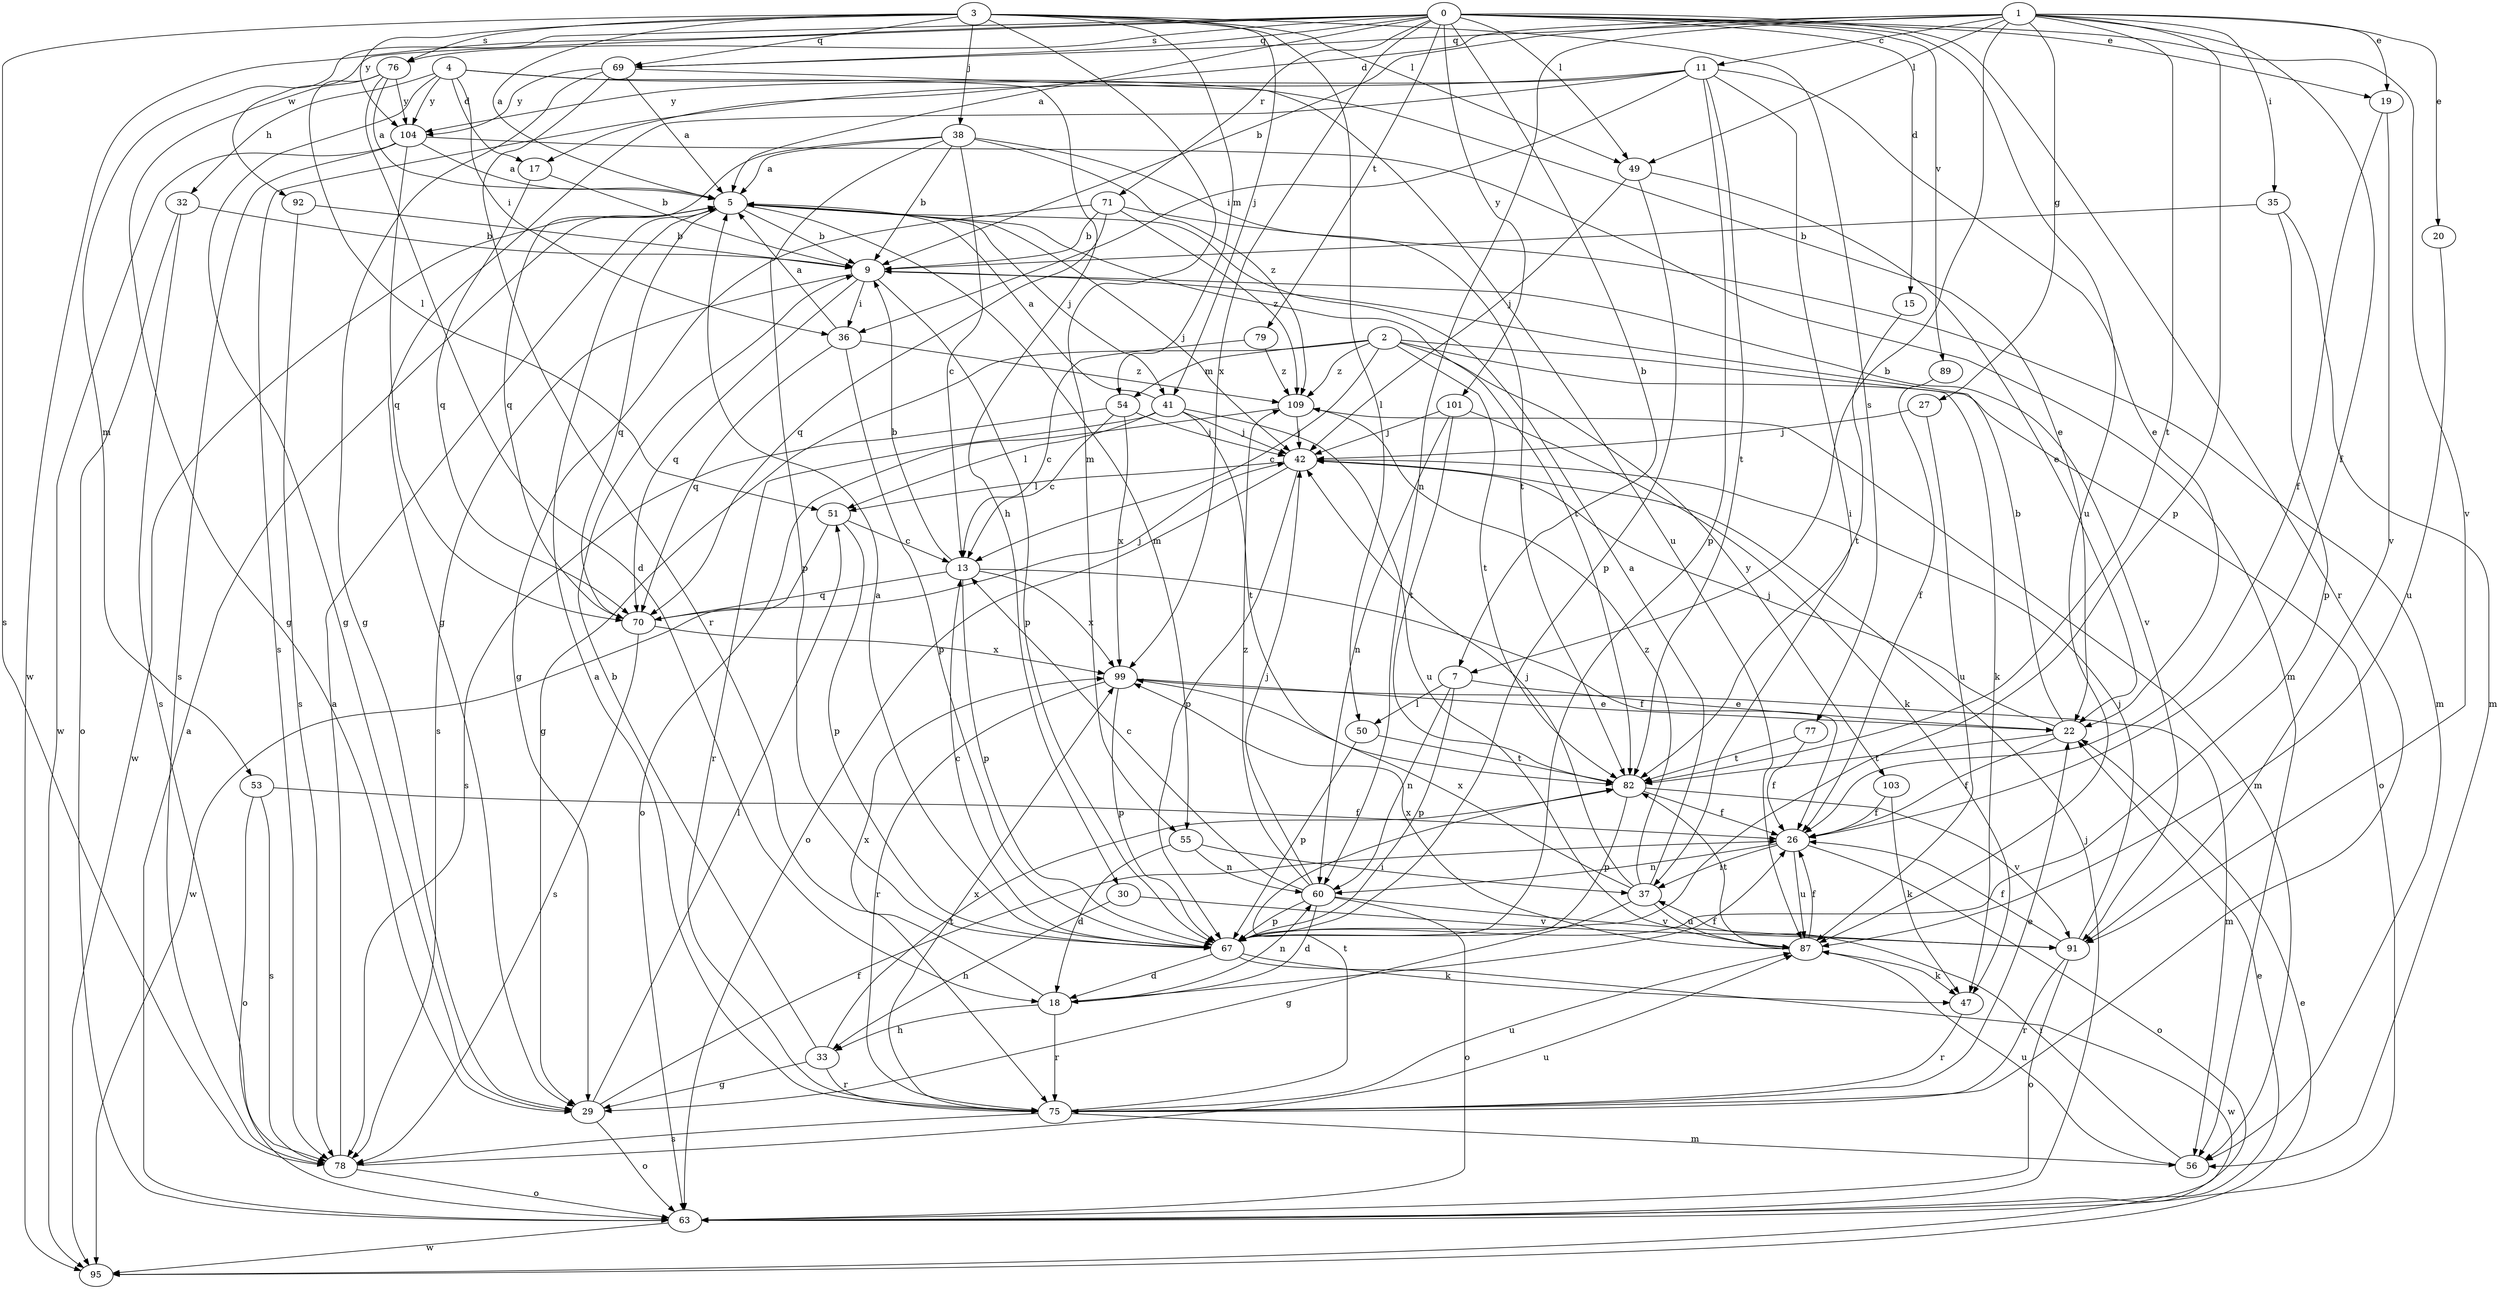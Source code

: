 strict digraph  {
0;
1;
2;
3;
4;
5;
7;
9;
11;
13;
15;
17;
18;
19;
20;
22;
26;
27;
29;
30;
32;
33;
35;
36;
37;
38;
41;
42;
47;
49;
50;
51;
53;
54;
55;
56;
60;
63;
67;
69;
70;
71;
75;
76;
77;
78;
79;
82;
87;
89;
91;
92;
95;
99;
101;
103;
104;
109;
0 -> 5  [label=a];
0 -> 7  [label=b];
0 -> 15  [label=d];
0 -> 19  [label=e];
0 -> 49  [label=l];
0 -> 53  [label=m];
0 -> 69  [label=q];
0 -> 71  [label=r];
0 -> 75  [label=r];
0 -> 76  [label=s];
0 -> 79  [label=t];
0 -> 87  [label=u];
0 -> 89  [label=v];
0 -> 91  [label=v];
0 -> 92  [label=w];
0 -> 95  [label=w];
0 -> 99  [label=x];
0 -> 101  [label=y];
1 -> 7  [label=b];
1 -> 9  [label=b];
1 -> 11  [label=c];
1 -> 17  [label=d];
1 -> 19  [label=e];
1 -> 20  [label=e];
1 -> 26  [label=f];
1 -> 27  [label=g];
1 -> 35  [label=i];
1 -> 49  [label=l];
1 -> 60  [label=n];
1 -> 67  [label=p];
1 -> 69  [label=q];
1 -> 82  [label=t];
2 -> 13  [label=c];
2 -> 29  [label=g];
2 -> 47  [label=k];
2 -> 54  [label=m];
2 -> 63  [label=o];
2 -> 82  [label=t];
2 -> 103  [label=y];
2 -> 109  [label=z];
3 -> 5  [label=a];
3 -> 38  [label=j];
3 -> 41  [label=j];
3 -> 49  [label=l];
3 -> 50  [label=l];
3 -> 54  [label=m];
3 -> 55  [label=m];
3 -> 69  [label=q];
3 -> 76  [label=s];
3 -> 77  [label=s];
3 -> 78  [label=s];
3 -> 104  [label=y];
4 -> 17  [label=d];
4 -> 22  [label=e];
4 -> 29  [label=g];
4 -> 30  [label=h];
4 -> 32  [label=h];
4 -> 36  [label=i];
4 -> 104  [label=y];
5 -> 9  [label=b];
5 -> 41  [label=j];
5 -> 42  [label=j];
5 -> 55  [label=m];
5 -> 70  [label=q];
5 -> 82  [label=t];
5 -> 95  [label=w];
7 -> 22  [label=e];
7 -> 50  [label=l];
7 -> 60  [label=n];
7 -> 67  [label=p];
9 -> 36  [label=i];
9 -> 67  [label=p];
9 -> 70  [label=q];
9 -> 78  [label=s];
9 -> 91  [label=v];
11 -> 22  [label=e];
11 -> 29  [label=g];
11 -> 36  [label=i];
11 -> 37  [label=i];
11 -> 67  [label=p];
11 -> 78  [label=s];
11 -> 82  [label=t];
11 -> 104  [label=y];
13 -> 9  [label=b];
13 -> 26  [label=f];
13 -> 67  [label=p];
13 -> 70  [label=q];
13 -> 99  [label=x];
15 -> 82  [label=t];
17 -> 9  [label=b];
17 -> 70  [label=q];
18 -> 26  [label=f];
18 -> 33  [label=h];
18 -> 60  [label=n];
18 -> 75  [label=r];
18 -> 99  [label=x];
19 -> 26  [label=f];
19 -> 91  [label=v];
20 -> 87  [label=u];
22 -> 9  [label=b];
22 -> 26  [label=f];
22 -> 42  [label=j];
22 -> 82  [label=t];
26 -> 37  [label=i];
26 -> 60  [label=n];
26 -> 63  [label=o];
26 -> 87  [label=u];
27 -> 42  [label=j];
27 -> 87  [label=u];
29 -> 26  [label=f];
29 -> 51  [label=l];
29 -> 63  [label=o];
30 -> 33  [label=h];
30 -> 91  [label=v];
32 -> 9  [label=b];
32 -> 63  [label=o];
32 -> 78  [label=s];
33 -> 9  [label=b];
33 -> 29  [label=g];
33 -> 75  [label=r];
33 -> 82  [label=t];
35 -> 9  [label=b];
35 -> 56  [label=m];
35 -> 67  [label=p];
36 -> 5  [label=a];
36 -> 67  [label=p];
36 -> 70  [label=q];
36 -> 109  [label=z];
37 -> 5  [label=a];
37 -> 29  [label=g];
37 -> 42  [label=j];
37 -> 87  [label=u];
37 -> 99  [label=x];
37 -> 109  [label=z];
38 -> 5  [label=a];
38 -> 9  [label=b];
38 -> 13  [label=c];
38 -> 67  [label=p];
38 -> 70  [label=q];
38 -> 82  [label=t];
38 -> 109  [label=z];
41 -> 5  [label=a];
41 -> 42  [label=j];
41 -> 51  [label=l];
41 -> 75  [label=r];
41 -> 82  [label=t];
41 -> 87  [label=u];
42 -> 51  [label=l];
42 -> 63  [label=o];
42 -> 67  [label=p];
47 -> 75  [label=r];
49 -> 22  [label=e];
49 -> 42  [label=j];
49 -> 67  [label=p];
50 -> 67  [label=p];
50 -> 82  [label=t];
51 -> 13  [label=c];
51 -> 67  [label=p];
51 -> 95  [label=w];
53 -> 26  [label=f];
53 -> 63  [label=o];
53 -> 78  [label=s];
54 -> 13  [label=c];
54 -> 42  [label=j];
54 -> 78  [label=s];
54 -> 99  [label=x];
55 -> 18  [label=d];
55 -> 37  [label=i];
55 -> 60  [label=n];
56 -> 37  [label=i];
56 -> 87  [label=u];
60 -> 13  [label=c];
60 -> 18  [label=d];
60 -> 42  [label=j];
60 -> 63  [label=o];
60 -> 67  [label=p];
60 -> 91  [label=v];
60 -> 109  [label=z];
63 -> 5  [label=a];
63 -> 22  [label=e];
63 -> 42  [label=j];
63 -> 95  [label=w];
67 -> 5  [label=a];
67 -> 13  [label=c];
67 -> 18  [label=d];
67 -> 47  [label=k];
67 -> 95  [label=w];
69 -> 5  [label=a];
69 -> 29  [label=g];
69 -> 75  [label=r];
69 -> 87  [label=u];
69 -> 104  [label=y];
70 -> 42  [label=j];
70 -> 78  [label=s];
70 -> 99  [label=x];
71 -> 9  [label=b];
71 -> 29  [label=g];
71 -> 56  [label=m];
71 -> 70  [label=q];
71 -> 109  [label=z];
75 -> 5  [label=a];
75 -> 22  [label=e];
75 -> 56  [label=m];
75 -> 78  [label=s];
75 -> 82  [label=t];
75 -> 87  [label=u];
75 -> 99  [label=x];
76 -> 5  [label=a];
76 -> 18  [label=d];
76 -> 29  [label=g];
76 -> 51  [label=l];
76 -> 104  [label=y];
77 -> 26  [label=f];
77 -> 82  [label=t];
78 -> 5  [label=a];
78 -> 63  [label=o];
78 -> 87  [label=u];
79 -> 13  [label=c];
79 -> 109  [label=z];
82 -> 26  [label=f];
82 -> 67  [label=p];
82 -> 91  [label=v];
87 -> 26  [label=f];
87 -> 47  [label=k];
87 -> 82  [label=t];
87 -> 99  [label=x];
89 -> 26  [label=f];
91 -> 26  [label=f];
91 -> 42  [label=j];
91 -> 63  [label=o];
91 -> 75  [label=r];
92 -> 9  [label=b];
92 -> 78  [label=s];
95 -> 22  [label=e];
99 -> 22  [label=e];
99 -> 56  [label=m];
99 -> 67  [label=p];
99 -> 75  [label=r];
101 -> 42  [label=j];
101 -> 47  [label=k];
101 -> 60  [label=n];
101 -> 82  [label=t];
103 -> 26  [label=f];
103 -> 47  [label=k];
104 -> 5  [label=a];
104 -> 56  [label=m];
104 -> 70  [label=q];
104 -> 78  [label=s];
104 -> 95  [label=w];
109 -> 42  [label=j];
109 -> 56  [label=m];
109 -> 63  [label=o];
}
